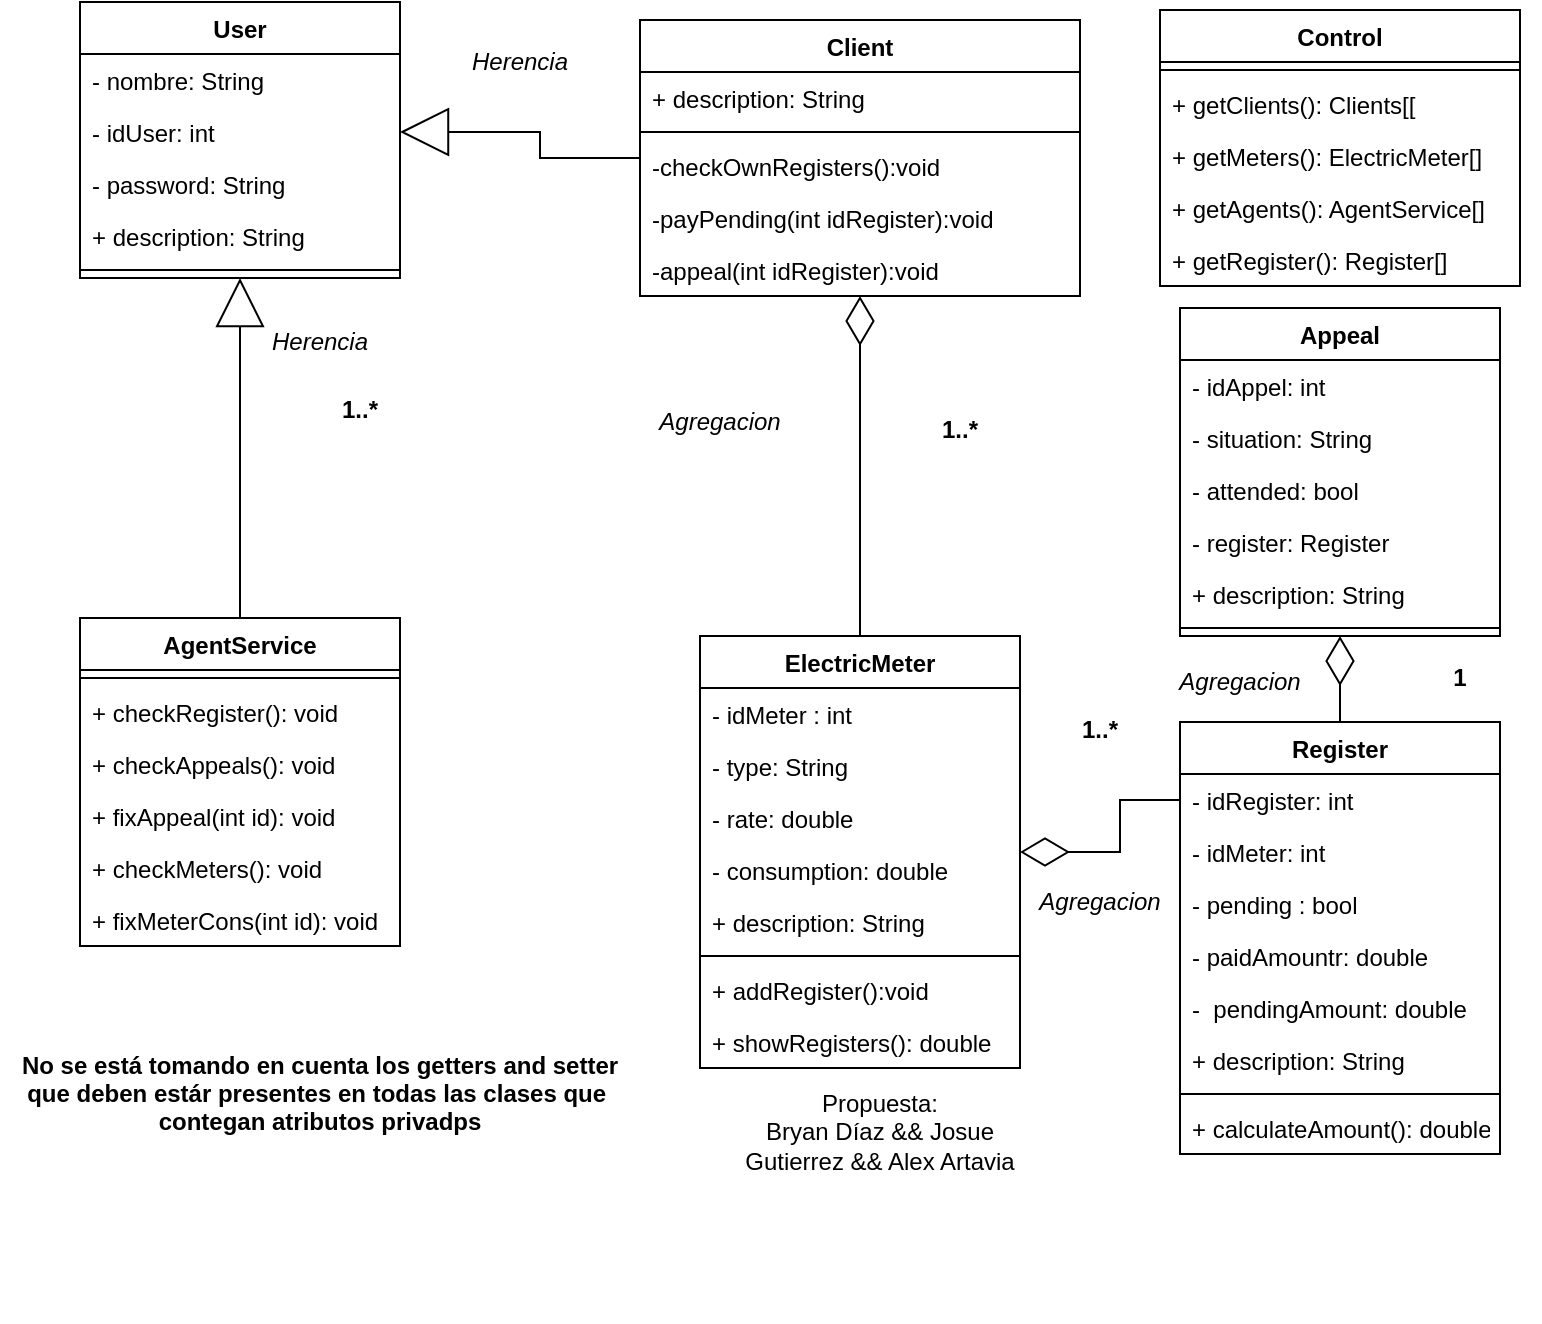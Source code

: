 <mxfile version="14.6.13" type="device"><diagram id="NRjqGuWsTiAAuok8zk9t" name="Page-1"><mxGraphModel dx="1021" dy="640" grid="1" gridSize="10" guides="1" tooltips="1" connect="1" arrows="1" fold="1" page="1" pageScale="1" pageWidth="850" pageHeight="1100" math="0" shadow="0"><root><mxCell id="0"/><mxCell id="1" parent="0"/><mxCell id="kXJRXbOPR2DAwlVKcAE1-1" style="edgeStyle=orthogonalEdgeStyle;rounded=0;orthogonalLoop=1;jettySize=auto;html=1;entryX=1;entryY=0.5;entryDx=0;entryDy=0;endSize=22;endArrow=block;endFill=0;" parent="1" source="sMeEYC5uGQ0vFwwAENw5-1" target="sMeEYC5uGQ0vFwwAENw5-12" edge="1"><mxGeometry relative="1" as="geometry"/></mxCell><mxCell id="sMeEYC5uGQ0vFwwAENw5-1" value="Client" style="swimlane;fontStyle=1;align=center;verticalAlign=top;childLayout=stackLayout;horizontal=1;startSize=26;horizontalStack=0;resizeParent=1;resizeParentMax=0;resizeLast=0;collapsible=1;marginBottom=0;" parent="1" vertex="1"><mxGeometry x="360" y="149" width="220" height="138" as="geometry"/></mxCell><mxCell id="if_o9_U3Ee78ywxCEnTY-6" value="+ description: String" style="text;strokeColor=none;fillColor=none;align=left;verticalAlign=top;spacingLeft=4;spacingRight=4;overflow=hidden;rotatable=0;points=[[0,0.5],[1,0.5]];portConstraint=eastwest;" vertex="1" parent="sMeEYC5uGQ0vFwwAENw5-1"><mxGeometry y="26" width="220" height="26" as="geometry"/></mxCell><mxCell id="sMeEYC5uGQ0vFwwAENw5-3" value="" style="line;strokeWidth=1;fillColor=none;align=left;verticalAlign=middle;spacingTop=-1;spacingLeft=3;spacingRight=3;rotatable=0;labelPosition=right;points=[];portConstraint=eastwest;" parent="sMeEYC5uGQ0vFwwAENw5-1" vertex="1"><mxGeometry y="52" width="220" height="8" as="geometry"/></mxCell><mxCell id="sMeEYC5uGQ0vFwwAENw5-4" value="-checkOwnRegisters():void" style="text;strokeColor=none;fillColor=none;align=left;verticalAlign=top;spacingLeft=4;spacingRight=4;overflow=hidden;rotatable=0;points=[[0,0.5],[1,0.5]];portConstraint=eastwest;" parent="sMeEYC5uGQ0vFwwAENw5-1" vertex="1"><mxGeometry y="60" width="220" height="26" as="geometry"/></mxCell><mxCell id="sMeEYC5uGQ0vFwwAENw5-67" value="-payPending(int idRegister):void" style="text;strokeColor=none;fillColor=none;align=left;verticalAlign=top;spacingLeft=4;spacingRight=4;overflow=hidden;rotatable=0;points=[[0,0.5],[1,0.5]];portConstraint=eastwest;" parent="sMeEYC5uGQ0vFwwAENw5-1" vertex="1"><mxGeometry y="86" width="220" height="26" as="geometry"/></mxCell><mxCell id="sMeEYC5uGQ0vFwwAENw5-68" value="-appeal(int idRegister):void" style="text;strokeColor=none;fillColor=none;align=left;verticalAlign=top;spacingLeft=4;spacingRight=4;overflow=hidden;rotatable=0;points=[[0,0.5],[1,0.5]];portConstraint=eastwest;" parent="sMeEYC5uGQ0vFwwAENw5-1" vertex="1"><mxGeometry y="112" width="220" height="26" as="geometry"/></mxCell><mxCell id="sMeEYC5uGQ0vFwwAENw5-24" style="edgeStyle=orthogonalEdgeStyle;rounded=0;orthogonalLoop=1;jettySize=auto;html=1;endArrow=diamondThin;endFill=0;startSize=11;endSize=22;" parent="1" source="sMeEYC5uGQ0vFwwAENw5-5" target="sMeEYC5uGQ0vFwwAENw5-1" edge="1"><mxGeometry relative="1" as="geometry"/></mxCell><mxCell id="sMeEYC5uGQ0vFwwAENw5-29" style="edgeStyle=orthogonalEdgeStyle;rounded=0;orthogonalLoop=1;jettySize=auto;html=1;endArrow=none;endFill=0;startSize=22;endSize=22;startArrow=diamondThin;startFill=0;" parent="1" source="sMeEYC5uGQ0vFwwAENw5-5" target="sMeEYC5uGQ0vFwwAENw5-26" edge="1"><mxGeometry relative="1" as="geometry"/></mxCell><mxCell id="sMeEYC5uGQ0vFwwAENw5-5" value="ElectricMeter" style="swimlane;fontStyle=1;align=center;verticalAlign=top;childLayout=stackLayout;horizontal=1;startSize=26;horizontalStack=0;resizeParent=1;resizeParentMax=0;resizeLast=0;collapsible=1;marginBottom=0;" parent="1" vertex="1"><mxGeometry x="390" y="457" width="160" height="216" as="geometry"/></mxCell><mxCell id="sMeEYC5uGQ0vFwwAENw5-65" value="- idMeter : int&#10;" style="text;strokeColor=none;fillColor=none;align=left;verticalAlign=top;spacingLeft=4;spacingRight=4;overflow=hidden;rotatable=0;points=[[0,0.5],[1,0.5]];portConstraint=eastwest;" parent="sMeEYC5uGQ0vFwwAENw5-5" vertex="1"><mxGeometry y="26" width="160" height="26" as="geometry"/></mxCell><mxCell id="sMeEYC5uGQ0vFwwAENw5-6" value="- type: String" style="text;strokeColor=none;fillColor=none;align=left;verticalAlign=top;spacingLeft=4;spacingRight=4;overflow=hidden;rotatable=0;points=[[0,0.5],[1,0.5]];portConstraint=eastwest;" parent="sMeEYC5uGQ0vFwwAENw5-5" vertex="1"><mxGeometry y="52" width="160" height="26" as="geometry"/></mxCell><mxCell id="sMeEYC5uGQ0vFwwAENw5-63" value="- rate: double" style="text;strokeColor=none;fillColor=none;align=left;verticalAlign=top;spacingLeft=4;spacingRight=4;overflow=hidden;rotatable=0;points=[[0,0.5],[1,0.5]];portConstraint=eastwest;" parent="sMeEYC5uGQ0vFwwAENw5-5" vertex="1"><mxGeometry y="78" width="160" height="26" as="geometry"/></mxCell><mxCell id="sMeEYC5uGQ0vFwwAENw5-64" value="- consumption: double" style="text;strokeColor=none;fillColor=none;align=left;verticalAlign=top;spacingLeft=4;spacingRight=4;overflow=hidden;rotatable=0;points=[[0,0.5],[1,0.5]];portConstraint=eastwest;" parent="sMeEYC5uGQ0vFwwAENw5-5" vertex="1"><mxGeometry y="104" width="160" height="26" as="geometry"/></mxCell><mxCell id="if_o9_U3Ee78ywxCEnTY-4" value="+ description: String" style="text;strokeColor=none;fillColor=none;align=left;verticalAlign=top;spacingLeft=4;spacingRight=4;overflow=hidden;rotatable=0;points=[[0,0.5],[1,0.5]];portConstraint=eastwest;" vertex="1" parent="sMeEYC5uGQ0vFwwAENw5-5"><mxGeometry y="130" width="160" height="26" as="geometry"/></mxCell><mxCell id="sMeEYC5uGQ0vFwwAENw5-7" value="" style="line;strokeWidth=1;fillColor=none;align=left;verticalAlign=middle;spacingTop=-1;spacingLeft=3;spacingRight=3;rotatable=0;labelPosition=right;points=[];portConstraint=eastwest;" parent="sMeEYC5uGQ0vFwwAENw5-5" vertex="1"><mxGeometry y="156" width="160" height="8" as="geometry"/></mxCell><mxCell id="if_o9_U3Ee78ywxCEnTY-1" value="+ addRegister():void" style="text;strokeColor=none;fillColor=none;align=left;verticalAlign=top;spacingLeft=4;spacingRight=4;overflow=hidden;rotatable=0;points=[[0,0.5],[1,0.5]];portConstraint=eastwest;" vertex="1" parent="sMeEYC5uGQ0vFwwAENw5-5"><mxGeometry y="164" width="160" height="26" as="geometry"/></mxCell><mxCell id="if_o9_U3Ee78ywxCEnTY-2" value="+ showRegisters(): double" style="text;strokeColor=none;fillColor=none;align=left;verticalAlign=top;spacingLeft=4;spacingRight=4;overflow=hidden;rotatable=0;points=[[0,0.5],[1,0.5]];portConstraint=eastwest;" vertex="1" parent="sMeEYC5uGQ0vFwwAENw5-5"><mxGeometry y="190" width="160" height="26" as="geometry"/></mxCell><mxCell id="sMeEYC5uGQ0vFwwAENw5-11" value="User" style="swimlane;fontStyle=1;align=center;verticalAlign=top;childLayout=stackLayout;horizontal=1;startSize=26;horizontalStack=0;resizeParent=1;resizeParentMax=0;resizeLast=0;collapsible=1;marginBottom=0;" parent="1" vertex="1"><mxGeometry x="80" y="140" width="160" height="138" as="geometry"/></mxCell><mxCell id="sMeEYC5uGQ0vFwwAENw5-77" value="- nombre: String" style="text;strokeColor=none;fillColor=none;align=left;verticalAlign=top;spacingLeft=4;spacingRight=4;overflow=hidden;rotatable=0;points=[[0,0.5],[1,0.5]];portConstraint=eastwest;" parent="sMeEYC5uGQ0vFwwAENw5-11" vertex="1"><mxGeometry y="26" width="160" height="26" as="geometry"/></mxCell><mxCell id="sMeEYC5uGQ0vFwwAENw5-12" value="- idUser: int" style="text;strokeColor=none;fillColor=none;align=left;verticalAlign=top;spacingLeft=4;spacingRight=4;overflow=hidden;rotatable=0;points=[[0,0.5],[1,0.5]];portConstraint=eastwest;" parent="sMeEYC5uGQ0vFwwAENw5-11" vertex="1"><mxGeometry y="52" width="160" height="26" as="geometry"/></mxCell><mxCell id="sMeEYC5uGQ0vFwwAENw5-17" value="- password: String" style="text;strokeColor=none;fillColor=none;align=left;verticalAlign=top;spacingLeft=4;spacingRight=4;overflow=hidden;rotatable=0;points=[[0,0.5],[1,0.5]];portConstraint=eastwest;" parent="sMeEYC5uGQ0vFwwAENw5-11" vertex="1"><mxGeometry y="78" width="160" height="26" as="geometry"/></mxCell><mxCell id="if_o9_U3Ee78ywxCEnTY-5" value="+ description: String" style="text;strokeColor=none;fillColor=none;align=left;verticalAlign=top;spacingLeft=4;spacingRight=4;overflow=hidden;rotatable=0;points=[[0,0.5],[1,0.5]];portConstraint=eastwest;" vertex="1" parent="sMeEYC5uGQ0vFwwAENw5-11"><mxGeometry y="104" width="160" height="26" as="geometry"/></mxCell><mxCell id="sMeEYC5uGQ0vFwwAENw5-13" value="" style="line;strokeWidth=1;fillColor=none;align=left;verticalAlign=middle;spacingTop=-1;spacingLeft=3;spacingRight=3;rotatable=0;labelPosition=right;points=[];portConstraint=eastwest;" parent="sMeEYC5uGQ0vFwwAENw5-11" vertex="1"><mxGeometry y="130" width="160" height="8" as="geometry"/></mxCell><mxCell id="sMeEYC5uGQ0vFwwAENw5-22" style="edgeStyle=orthogonalEdgeStyle;rounded=0;orthogonalLoop=1;jettySize=auto;html=1;entryX=0.5;entryY=1;entryDx=0;entryDy=0;endArrow=block;endFill=0;endSize=22;startArrow=none;" parent="1" source="sMeEYC5uGQ0vFwwAENw5-30" target="sMeEYC5uGQ0vFwwAENw5-11" edge="1"><mxGeometry relative="1" as="geometry"><mxPoint x="160" y="500" as="sourcePoint"/></mxGeometry></mxCell><mxCell id="sMeEYC5uGQ0vFwwAENw5-25" value="Register" style="swimlane;fontStyle=1;align=center;verticalAlign=top;childLayout=stackLayout;horizontal=1;startSize=26;horizontalStack=0;resizeParent=1;resizeParentMax=0;resizeLast=0;collapsible=1;marginBottom=0;" parent="1" vertex="1"><mxGeometry x="630" y="500" width="160" height="216" as="geometry"/></mxCell><mxCell id="sMeEYC5uGQ0vFwwAENw5-26" value="- idRegister: int" style="text;strokeColor=none;fillColor=none;align=left;verticalAlign=top;spacingLeft=4;spacingRight=4;overflow=hidden;rotatable=0;points=[[0,0.5],[1,0.5]];portConstraint=eastwest;" parent="sMeEYC5uGQ0vFwwAENw5-25" vertex="1"><mxGeometry y="26" width="160" height="26" as="geometry"/></mxCell><mxCell id="sMeEYC5uGQ0vFwwAENw5-51" value="- idMeter: int" style="text;strokeColor=none;fillColor=none;align=left;verticalAlign=top;spacingLeft=4;spacingRight=4;overflow=hidden;rotatable=0;points=[[0,0.5],[1,0.5]];portConstraint=eastwest;" parent="sMeEYC5uGQ0vFwwAENw5-25" vertex="1"><mxGeometry y="52" width="160" height="26" as="geometry"/></mxCell><mxCell id="sMeEYC5uGQ0vFwwAENw5-52" value="- pending : bool" style="text;strokeColor=none;fillColor=none;align=left;verticalAlign=top;spacingLeft=4;spacingRight=4;overflow=hidden;rotatable=0;points=[[0,0.5],[1,0.5]];portConstraint=eastwest;" parent="sMeEYC5uGQ0vFwwAENw5-25" vertex="1"><mxGeometry y="78" width="160" height="26" as="geometry"/></mxCell><mxCell id="sMeEYC5uGQ0vFwwAENw5-53" value="- paidAmountr: double" style="text;strokeColor=none;fillColor=none;align=left;verticalAlign=top;spacingLeft=4;spacingRight=4;overflow=hidden;rotatable=0;points=[[0,0.5],[1,0.5]];portConstraint=eastwest;" parent="sMeEYC5uGQ0vFwwAENw5-25" vertex="1"><mxGeometry y="104" width="160" height="26" as="geometry"/></mxCell><mxCell id="sMeEYC5uGQ0vFwwAENw5-54" value="-  pendingAmount: double" style="text;strokeColor=none;fillColor=none;align=left;verticalAlign=top;spacingLeft=4;spacingRight=4;overflow=hidden;rotatable=0;points=[[0,0.5],[1,0.5]];portConstraint=eastwest;" parent="sMeEYC5uGQ0vFwwAENw5-25" vertex="1"><mxGeometry y="130" width="160" height="26" as="geometry"/></mxCell><mxCell id="if_o9_U3Ee78ywxCEnTY-8" value="+ description: String" style="text;strokeColor=none;fillColor=none;align=left;verticalAlign=top;spacingLeft=4;spacingRight=4;overflow=hidden;rotatable=0;points=[[0,0.5],[1,0.5]];portConstraint=eastwest;" vertex="1" parent="sMeEYC5uGQ0vFwwAENw5-25"><mxGeometry y="156" width="160" height="26" as="geometry"/></mxCell><mxCell id="sMeEYC5uGQ0vFwwAENw5-27" value="" style="line;strokeWidth=1;fillColor=none;align=left;verticalAlign=middle;spacingTop=-1;spacingLeft=3;spacingRight=3;rotatable=0;labelPosition=right;points=[];portConstraint=eastwest;" parent="sMeEYC5uGQ0vFwwAENw5-25" vertex="1"><mxGeometry y="182" width="160" height="8" as="geometry"/></mxCell><mxCell id="sMeEYC5uGQ0vFwwAENw5-8" value="+ calculateAmount(): double" style="text;strokeColor=none;fillColor=none;align=left;verticalAlign=top;spacingLeft=4;spacingRight=4;overflow=hidden;rotatable=0;points=[[0,0.5],[1,0.5]];portConstraint=eastwest;" parent="sMeEYC5uGQ0vFwwAENw5-25" vertex="1"><mxGeometry y="190" width="160" height="26" as="geometry"/></mxCell><mxCell id="sMeEYC5uGQ0vFwwAENw5-34" value="Control" style="swimlane;fontStyle=1;align=center;verticalAlign=top;childLayout=stackLayout;horizontal=1;startSize=26;horizontalStack=0;resizeParent=1;resizeParentMax=0;resizeLast=0;collapsible=1;marginBottom=0;" parent="1" vertex="1"><mxGeometry x="620" y="144" width="180" height="138" as="geometry"/></mxCell><mxCell id="sMeEYC5uGQ0vFwwAENw5-36" value="" style="line;strokeWidth=1;fillColor=none;align=left;verticalAlign=middle;spacingTop=-1;spacingLeft=3;spacingRight=3;rotatable=0;labelPosition=right;points=[];portConstraint=eastwest;" parent="sMeEYC5uGQ0vFwwAENw5-34" vertex="1"><mxGeometry y="26" width="180" height="8" as="geometry"/></mxCell><mxCell id="sMeEYC5uGQ0vFwwAENw5-37" value="+ getClients(): Clients[[&#10;&#10;" style="text;strokeColor=none;fillColor=none;align=left;verticalAlign=top;spacingLeft=4;spacingRight=4;overflow=hidden;rotatable=0;points=[[0,0.5],[1,0.5]];portConstraint=eastwest;" parent="sMeEYC5uGQ0vFwwAENw5-34" vertex="1"><mxGeometry y="34" width="180" height="26" as="geometry"/></mxCell><mxCell id="sMeEYC5uGQ0vFwwAENw5-38" value="+ getMeters(): ElectricMeter[]&#10;&#10;" style="text;strokeColor=none;fillColor=none;align=left;verticalAlign=top;spacingLeft=4;spacingRight=4;overflow=hidden;rotatable=0;points=[[0,0.5],[1,0.5]];portConstraint=eastwest;" parent="sMeEYC5uGQ0vFwwAENw5-34" vertex="1"><mxGeometry y="60" width="180" height="26" as="geometry"/></mxCell><mxCell id="sMeEYC5uGQ0vFwwAENw5-39" value="+ getAgents(): AgentService[]&#10;" style="text;strokeColor=none;fillColor=none;align=left;verticalAlign=top;spacingLeft=4;spacingRight=4;overflow=hidden;rotatable=0;points=[[0,0.5],[1,0.5]];portConstraint=eastwest;" parent="sMeEYC5uGQ0vFwwAENw5-34" vertex="1"><mxGeometry y="86" width="180" height="26" as="geometry"/></mxCell><mxCell id="sMeEYC5uGQ0vFwwAENw5-40" value="+ getRegister(): Register[]&#10;" style="text;strokeColor=none;fillColor=none;align=left;verticalAlign=top;spacingLeft=4;spacingRight=4;overflow=hidden;rotatable=0;points=[[0,0.5],[1,0.5]];portConstraint=eastwest;" parent="sMeEYC5uGQ0vFwwAENw5-34" vertex="1"><mxGeometry y="112" width="180" height="26" as="geometry"/></mxCell><mxCell id="sMeEYC5uGQ0vFwwAENw5-30" value="AgentService" style="swimlane;fontStyle=1;align=center;verticalAlign=top;childLayout=stackLayout;horizontal=1;startSize=26;horizontalStack=0;resizeParent=1;resizeParentMax=0;resizeLast=0;collapsible=1;marginBottom=0;" parent="1" vertex="1"><mxGeometry x="80" y="448" width="160" height="164" as="geometry"/></mxCell><mxCell id="sMeEYC5uGQ0vFwwAENw5-32" value="" style="line;strokeWidth=1;fillColor=none;align=left;verticalAlign=middle;spacingTop=-1;spacingLeft=3;spacingRight=3;rotatable=0;labelPosition=right;points=[];portConstraint=eastwest;" parent="sMeEYC5uGQ0vFwwAENw5-30" vertex="1"><mxGeometry y="26" width="160" height="8" as="geometry"/></mxCell><mxCell id="sMeEYC5uGQ0vFwwAENw5-33" value="+ checkRegister(): void" style="text;strokeColor=none;fillColor=none;align=left;verticalAlign=top;spacingLeft=4;spacingRight=4;overflow=hidden;rotatable=0;points=[[0,0.5],[1,0.5]];portConstraint=eastwest;" parent="sMeEYC5uGQ0vFwwAENw5-30" vertex="1"><mxGeometry y="34" width="160" height="26" as="geometry"/></mxCell><mxCell id="sMeEYC5uGQ0vFwwAENw5-41" value="+ checkAppeals(): void" style="text;strokeColor=none;fillColor=none;align=left;verticalAlign=top;spacingLeft=4;spacingRight=4;overflow=hidden;rotatable=0;points=[[0,0.5],[1,0.5]];portConstraint=eastwest;" parent="sMeEYC5uGQ0vFwwAENw5-30" vertex="1"><mxGeometry y="60" width="160" height="26" as="geometry"/></mxCell><mxCell id="sMeEYC5uGQ0vFwwAENw5-42" value="+ fixAppeal(int id): void" style="text;strokeColor=none;fillColor=none;align=left;verticalAlign=top;spacingLeft=4;spacingRight=4;overflow=hidden;rotatable=0;points=[[0,0.5],[1,0.5]];portConstraint=eastwest;" parent="sMeEYC5uGQ0vFwwAENw5-30" vertex="1"><mxGeometry y="86" width="160" height="26" as="geometry"/></mxCell><mxCell id="sMeEYC5uGQ0vFwwAENw5-43" value="+ checkMeters(): void" style="text;strokeColor=none;fillColor=none;align=left;verticalAlign=top;spacingLeft=4;spacingRight=4;overflow=hidden;rotatable=0;points=[[0,0.5],[1,0.5]];portConstraint=eastwest;" parent="sMeEYC5uGQ0vFwwAENw5-30" vertex="1"><mxGeometry y="112" width="160" height="26" as="geometry"/></mxCell><mxCell id="sMeEYC5uGQ0vFwwAENw5-44" value="+ fixMeterCons(int id): void" style="text;strokeColor=none;fillColor=none;align=left;verticalAlign=top;spacingLeft=4;spacingRight=4;overflow=hidden;rotatable=0;points=[[0,0.5],[1,0.5]];portConstraint=eastwest;" parent="sMeEYC5uGQ0vFwwAENw5-30" vertex="1"><mxGeometry y="138" width="160" height="26" as="geometry"/></mxCell><mxCell id="sMeEYC5uGQ0vFwwAENw5-58" style="edgeStyle=orthogonalEdgeStyle;rounded=0;orthogonalLoop=1;jettySize=auto;html=1;entryX=0.5;entryY=0;entryDx=0;entryDy=0;startArrow=diamondThin;startFill=0;endArrow=none;endFill=0;startSize=22;endSize=22;" parent="1" source="sMeEYC5uGQ0vFwwAENw5-47" target="sMeEYC5uGQ0vFwwAENw5-25" edge="1"><mxGeometry relative="1" as="geometry"/></mxCell><mxCell id="sMeEYC5uGQ0vFwwAENw5-47" value="Appeal" style="swimlane;fontStyle=1;align=center;verticalAlign=top;childLayout=stackLayout;horizontal=1;startSize=26;horizontalStack=0;resizeParent=1;resizeParentMax=0;resizeLast=0;collapsible=1;marginBottom=0;" parent="1" vertex="1"><mxGeometry x="630" y="293" width="160" height="164" as="geometry"/></mxCell><mxCell id="sMeEYC5uGQ0vFwwAENw5-59" value="- idAppel: int" style="text;strokeColor=none;fillColor=none;align=left;verticalAlign=top;spacingLeft=4;spacingRight=4;overflow=hidden;rotatable=0;points=[[0,0.5],[1,0.5]];portConstraint=eastwest;" parent="sMeEYC5uGQ0vFwwAENw5-47" vertex="1"><mxGeometry y="26" width="160" height="26" as="geometry"/></mxCell><mxCell id="sMeEYC5uGQ0vFwwAENw5-60" value="- situation: String" style="text;strokeColor=none;fillColor=none;align=left;verticalAlign=top;spacingLeft=4;spacingRight=4;overflow=hidden;rotatable=0;points=[[0,0.5],[1,0.5]];portConstraint=eastwest;" parent="sMeEYC5uGQ0vFwwAENw5-47" vertex="1"><mxGeometry y="52" width="160" height="26" as="geometry"/></mxCell><mxCell id="sMeEYC5uGQ0vFwwAENw5-61" value="- attended: bool" style="text;strokeColor=none;fillColor=none;align=left;verticalAlign=top;spacingLeft=4;spacingRight=4;overflow=hidden;rotatable=0;points=[[0,0.5],[1,0.5]];portConstraint=eastwest;" parent="sMeEYC5uGQ0vFwwAENw5-47" vertex="1"><mxGeometry y="78" width="160" height="26" as="geometry"/></mxCell><mxCell id="sMeEYC5uGQ0vFwwAENw5-73" value="- register: Register" style="text;strokeColor=none;fillColor=none;align=left;verticalAlign=top;spacingLeft=4;spacingRight=4;overflow=hidden;rotatable=0;points=[[0,0.5],[1,0.5]];portConstraint=eastwest;" parent="sMeEYC5uGQ0vFwwAENw5-47" vertex="1"><mxGeometry y="104" width="160" height="26" as="geometry"/></mxCell><mxCell id="if_o9_U3Ee78ywxCEnTY-7" value="+ description: String" style="text;strokeColor=none;fillColor=none;align=left;verticalAlign=top;spacingLeft=4;spacingRight=4;overflow=hidden;rotatable=0;points=[[0,0.5],[1,0.5]];portConstraint=eastwest;" vertex="1" parent="sMeEYC5uGQ0vFwwAENw5-47"><mxGeometry y="130" width="160" height="26" as="geometry"/></mxCell><mxCell id="sMeEYC5uGQ0vFwwAENw5-49" value="" style="line;strokeWidth=1;fillColor=none;align=left;verticalAlign=middle;spacingTop=-1;spacingLeft=3;spacingRight=3;rotatable=0;labelPosition=right;points=[];portConstraint=eastwest;" parent="sMeEYC5uGQ0vFwwAENw5-47" vertex="1"><mxGeometry y="156" width="160" height="8" as="geometry"/></mxCell><mxCell id="sMeEYC5uGQ0vFwwAENw5-69" value="1..*" style="text;align=center;fontStyle=1;verticalAlign=middle;spacingLeft=3;spacingRight=3;strokeColor=none;rotatable=0;points=[[0,0.5],[1,0.5]];portConstraint=eastwest;" parent="1" vertex="1"><mxGeometry x="550" y="490" width="80" height="26" as="geometry"/></mxCell><mxCell id="sMeEYC5uGQ0vFwwAENw5-71" value="1..*" style="text;align=center;fontStyle=1;verticalAlign=middle;spacingLeft=3;spacingRight=3;strokeColor=none;rotatable=0;points=[[0,0.5],[1,0.5]];portConstraint=eastwest;" parent="1" vertex="1"><mxGeometry x="180" y="330" width="80" height="26" as="geometry"/></mxCell><mxCell id="sMeEYC5uGQ0vFwwAENw5-72" value="1" style="text;align=center;fontStyle=1;verticalAlign=middle;spacingLeft=3;spacingRight=3;strokeColor=none;rotatable=0;points=[[0,0.5],[1,0.5]];portConstraint=eastwest;" parent="1" vertex="1"><mxGeometry x="730" y="464" width="80" height="26" as="geometry"/></mxCell><mxCell id="sMeEYC5uGQ0vFwwAENw5-74" value="No se está tomando en cuenta los getters and setter&#10;que deben estár presentes en todas las clases que &#10;contegan atributos privadps" style="text;align=center;fontStyle=1;verticalAlign=middle;spacingLeft=3;spacingRight=3;strokeColor=none;rotatable=0;points=[[0,0.5],[1,0.5]];portConstraint=eastwest;" parent="1" vertex="1"><mxGeometry x="40" y="570" width="320" height="230" as="geometry"/></mxCell><mxCell id="sMeEYC5uGQ0vFwwAENw5-76" value="1..*" style="text;align=center;fontStyle=1;verticalAlign=middle;spacingLeft=3;spacingRight=3;strokeColor=none;rotatable=0;points=[[0,0.5],[1,0.5]];portConstraint=eastwest;" parent="1" vertex="1"><mxGeometry x="480" y="340" width="80" height="26" as="geometry"/></mxCell><mxCell id="kXJRXbOPR2DAwlVKcAE1-2" value="&lt;i&gt;Herencia&lt;/i&gt;" style="text;html=1;strokeColor=none;fillColor=none;align=center;verticalAlign=middle;whiteSpace=wrap;rounded=0;" parent="1" vertex="1"><mxGeometry x="180" y="300" width="40" height="20" as="geometry"/></mxCell><mxCell id="kXJRXbOPR2DAwlVKcAE1-3" value="&lt;i&gt;Herencia&lt;/i&gt;" style="text;html=1;strokeColor=none;fillColor=none;align=center;verticalAlign=middle;whiteSpace=wrap;rounded=0;" parent="1" vertex="1"><mxGeometry x="280" y="160" width="40" height="20" as="geometry"/></mxCell><mxCell id="kXJRXbOPR2DAwlVKcAE1-4" value="&lt;i&gt;Agregacion&lt;br&gt;&lt;/i&gt;" style="text;html=1;strokeColor=none;fillColor=none;align=center;verticalAlign=middle;whiteSpace=wrap;rounded=0;" parent="1" vertex="1"><mxGeometry x="380" y="340" width="40" height="20" as="geometry"/></mxCell><mxCell id="kXJRXbOPR2DAwlVKcAE1-7" value="&lt;i&gt;Agregacion&lt;br&gt;&lt;/i&gt;" style="text;html=1;strokeColor=none;fillColor=none;align=center;verticalAlign=middle;whiteSpace=wrap;rounded=0;" parent="1" vertex="1"><mxGeometry x="640" y="470" width="40" height="20" as="geometry"/></mxCell><mxCell id="kXJRXbOPR2DAwlVKcAE1-8" value="&lt;i&gt;Agregacion&lt;br&gt;&lt;/i&gt;" style="text;html=1;strokeColor=none;fillColor=none;align=center;verticalAlign=middle;whiteSpace=wrap;rounded=0;" parent="1" vertex="1"><mxGeometry x="570" y="580" width="40" height="20" as="geometry"/></mxCell><mxCell id="kXJRXbOPR2DAwlVKcAE1-5" value="Propuesta:&lt;br&gt;Bryan Díaz &amp;amp;&amp;amp; Josue Gutierrez &amp;amp;&amp;amp; Alex Artavia" style="text;html=1;strokeColor=none;fillColor=none;align=center;verticalAlign=middle;whiteSpace=wrap;rounded=0;" parent="1" vertex="1"><mxGeometry x="400" y="670" width="160" height="70" as="geometry"/></mxCell></root></mxGraphModel></diagram></mxfile>